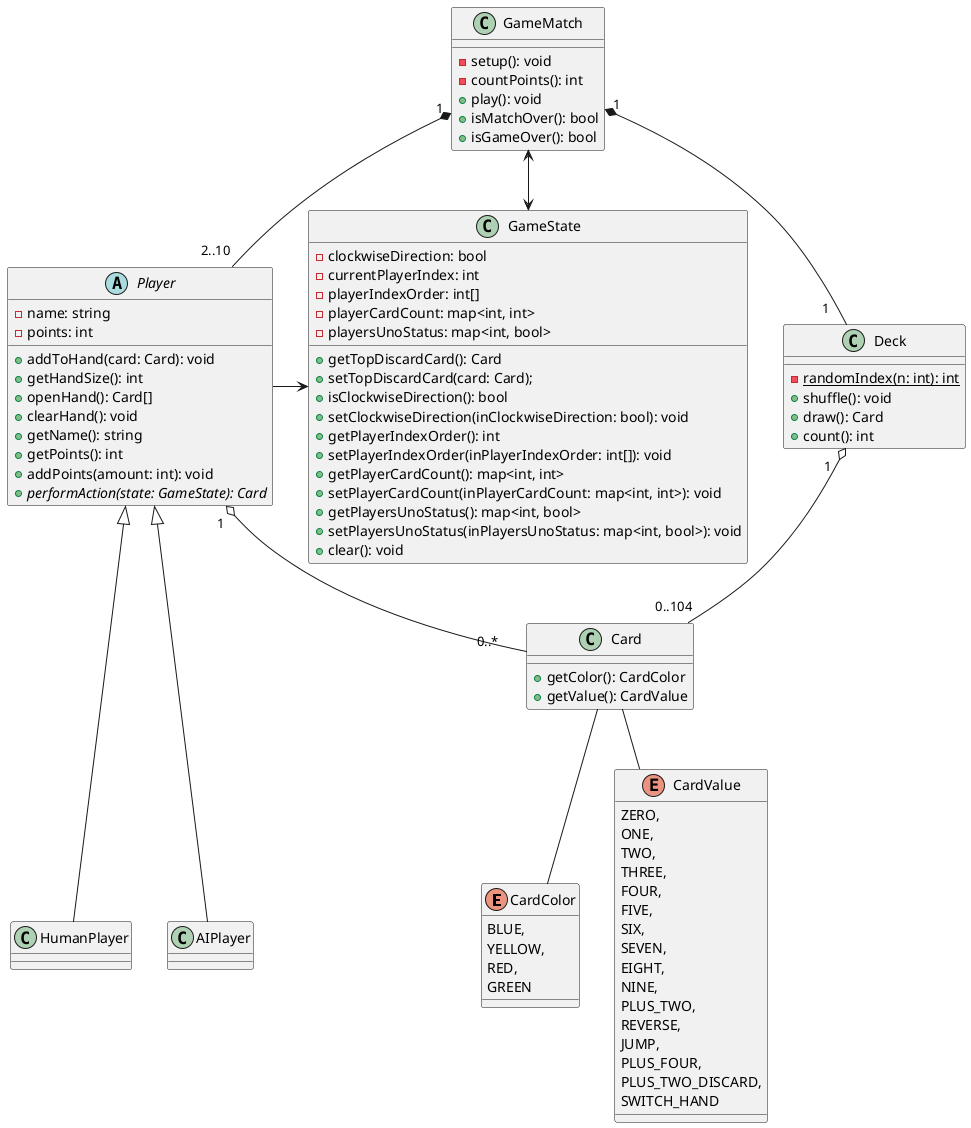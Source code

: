 @startuml
'https://plantuml.com/class-diagram

enum CardColor {
    BLUE,
    YELLOW,
    RED,
    GREEN
}

enum CardValue {
    ZERO,
    ONE,
    TWO,
    THREE,
    FOUR,
    FIVE,
    SIX,
    SEVEN,
    EIGHT,
    NINE,
    PLUS_TWO,
    REVERSE,
    JUMP,
    PLUS_FOUR,
    PLUS_TWO_DISCARD,
    SWITCH_HAND
}

class Card {
    + getColor(): CardColor
    + getValue(): CardValue
}

class Deck {

    - {static} randomIndex(n: int): int
    + shuffle(): void
    + draw(): Card
    + count(): int
}

class GameMatch {

    - setup(): void
    - countPoints(): int
    + play(): void
    + isMatchOver(): bool
    + isGameOver(): bool
}

class GameState {
    - clockwiseDirection: bool
    - currentPlayerIndex: int
    - playerIndexOrder: int[]
    - playerCardCount: map<int, int>
    - playersUnoStatus: map<int, bool>

    + getTopDiscardCard(): Card
    + setTopDiscardCard(card: Card);
    + isClockwiseDirection(): bool
    + setClockwiseDirection(inClockwiseDirection: bool): void
    + getPlayerIndexOrder(): int
    + setPlayerIndexOrder(inPlayerIndexOrder: int[]): void
    + getPlayerCardCount(): map<int, int>
    + setPlayerCardCount(inPlayerCardCount: map<int, int>): void
    + getPlayersUnoStatus(): map<int, bool>
    + setPlayersUnoStatus(inPlayersUnoStatus: map<int, bool>): void
    + clear(): void
}

abstract class Player {
    - name: string
    - points: int

    + addToHand(card: Card): void
    + getHandSize(): int
    + openHand(): Card[]
    + clearHand(): void
    + getName(): string
    + getPoints(): int
    + addPoints(amount: int): void
    + {abstract} performAction(state: GameState): Card
}

Card  --  CardColor
Card  --  CardValue
Deck "1   " o-- "0..104  " Card
Player <|--- HumanPlayer
Player <|--- AIPlayer
Player "1  " o-- "0..*      " Card
Player -> GameState
GameMatch "1" *-- "2..10  " Player
GameMatch "1" *-- "1    " Deck
GameMatch <-> GameState

@enduml